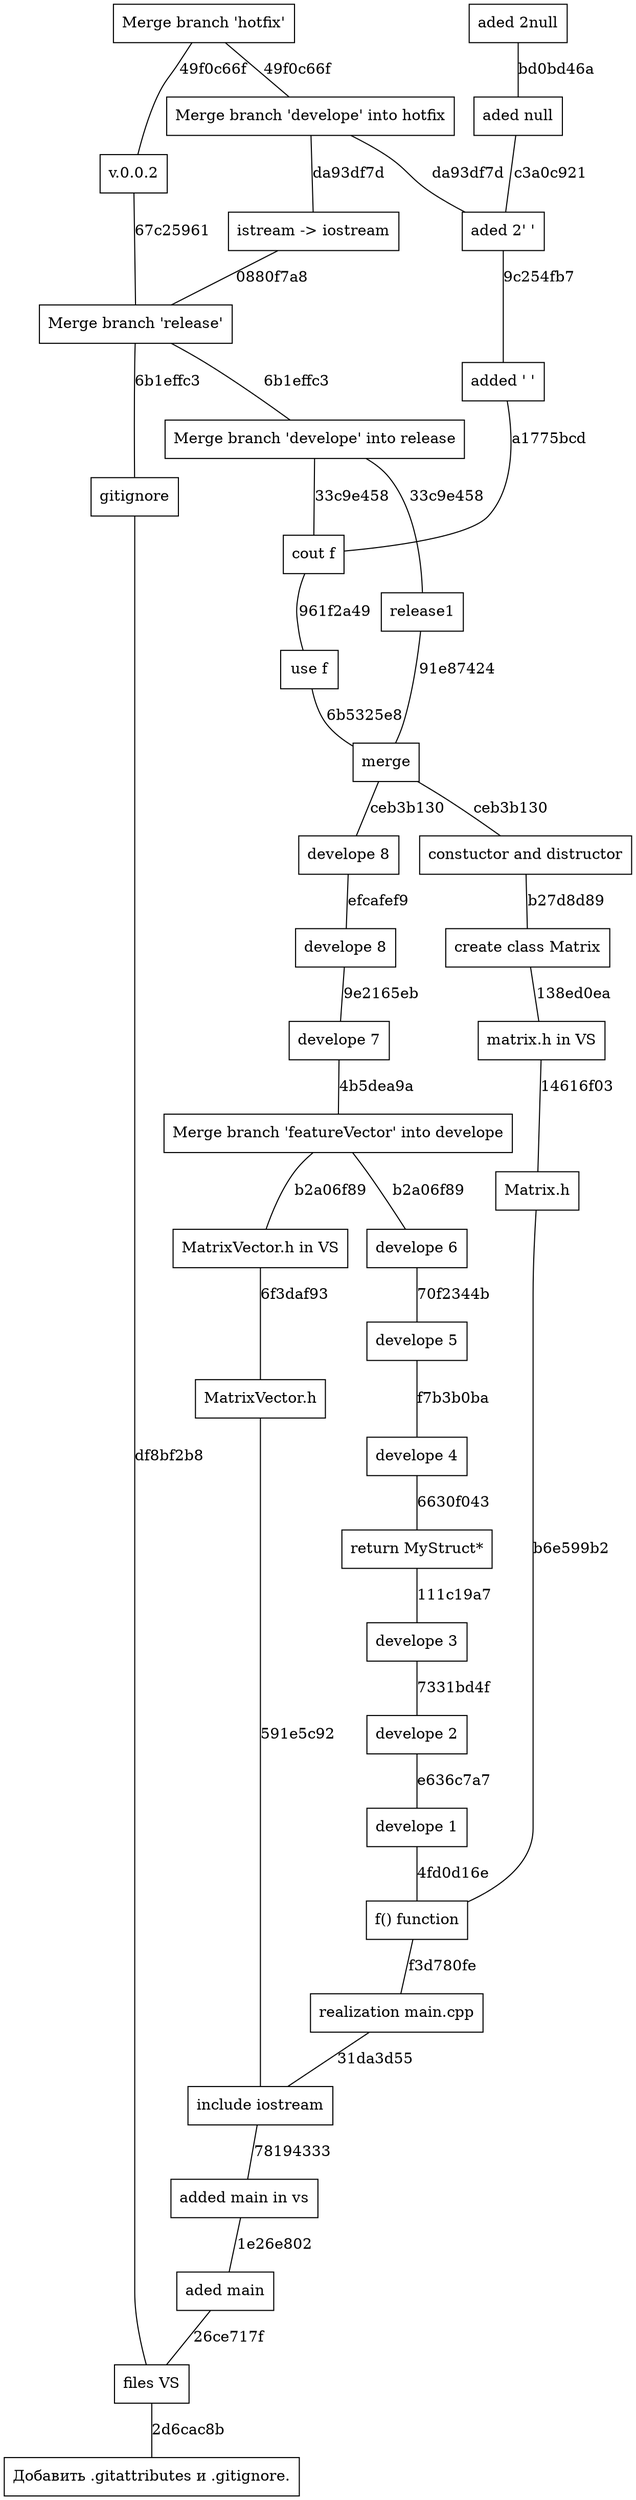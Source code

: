 graph {
	graph [layout=dot]
	node [shape=box]
	"01df682a9b83d4693848d9a408e0fc644bee233b" [label="Добавить .gitattributes и .gitignore."]
	"0880f7a8bf7073de4fe681294b436686d4280de4" [label="istream -> iostream"]
	"0880f7a8bf7073de4fe681294b436686d4280de4" -- "6b1effc3d769c3750d07581713e08ea5d59d41ac" [label="0880f7a8"]
	"111c19a77fc829dc62eac3a6de2d5638cbaa3c59" [label="return MyStruct*"]
	"111c19a77fc829dc62eac3a6de2d5638cbaa3c59" -- "7331bd4f434edcd340dd16b60d531eee78e90281" [label="111c19a7"]
	"138ed0ea4796b4c3c4758d960d49dac6086bfc33" [label="create class Matrix"]
	"138ed0ea4796b4c3c4758d960d49dac6086bfc33" -- "14616f0395153ac5d549c70680055b60ecfcb15c" [label="138ed0ea"]
	"14616f0395153ac5d549c70680055b60ecfcb15c" [label="matrix.h in VS"]
	"14616f0395153ac5d549c70680055b60ecfcb15c" -- b6e599b20055b326ef4d1b8a09d8f7c282ca738f [label="14616f03"]
	"1e26e80232367f5733303097b0d9b9c1ac9dfad3" [label="added main in vs"]
	"1e26e80232367f5733303097b0d9b9c1ac9dfad3" -- "26ce717f0d61e35fa838fa6849d761c181e1b7ff" [label="1e26e802"]
	"26ce717f0d61e35fa838fa6849d761c181e1b7ff" [label="aded main"]
	"26ce717f0d61e35fa838fa6849d761c181e1b7ff" -- "2d6cac8bc1b53e205ef0e63a00ca0cba5d4b75e5" [label="26ce717f"]
	"2d6cac8bc1b53e205ef0e63a00ca0cba5d4b75e5" [label="files VS"]
	"2d6cac8bc1b53e205ef0e63a00ca0cba5d4b75e5" -- "01df682a9b83d4693848d9a408e0fc644bee233b" [label="2d6cac8b"]
	"31da3d553d1666c63f3387624b5e130286cf4d98" [label="realization main.cpp"]
	"31da3d553d1666c63f3387624b5e130286cf4d98" -- "781943338c37ef1fd36c257c555a0523b6528341" [label="31da3d55"]
	"33c9e4583986b30c8e8ffbe0a73c9db352e1d513" [label="Merge branch 'develope' into release"]
	"33c9e4583986b30c8e8ffbe0a73c9db352e1d513" -- "91e87424a89c09705e4432dc590d256c82c82230" [label="33c9e458"]
	"33c9e4583986b30c8e8ffbe0a73c9db352e1d513" -- "961f2a49b79d0c066ccb6c4fc1da8b7158f030b9" [label="33c9e458"]
	"49f0c66f8562535c481b9a58fc00edef2f11902d" [label="Merge branch 'hotfix'"]
	"49f0c66f8562535c481b9a58fc00edef2f11902d" -- "67c25961ce1f090f46f6fb6f9914d80286723df6" [label="49f0c66f"]
	"49f0c66f8562535c481b9a58fc00edef2f11902d" -- da93df7d6870e3ef5e679af8be06eab36f673950 [label="49f0c66f"]
	"4b5dea9abbd3180ddfa01af69b741c65ead35c77" [label="develope 7"]
	"4b5dea9abbd3180ddfa01af69b741c65ead35c77" -- b2a06f89275f88bf321809b5c4588f4ea20bb508 [label="4b5dea9a"]
	"4fd0d16e8f41dd1a2849f4c7834a4585464a3244" [label="develope 1"]
	"4fd0d16e8f41dd1a2849f4c7834a4585464a3244" -- f3d780fee52c404c40615ab2d1041fc5557d978f [label="4fd0d16e"]
	"591e5c92ac40342676ab74ee5eda19d8d0706b4a" [label="MatrixVector.h"]
	"591e5c92ac40342676ab74ee5eda19d8d0706b4a" -- "781943338c37ef1fd36c257c555a0523b6528341" [label="591e5c92"]
	"6630f043c9a0bbd442aa115161aeb95860bd1cd6" [label="develope 4"]
	"6630f043c9a0bbd442aa115161aeb95860bd1cd6" -- "111c19a77fc829dc62eac3a6de2d5638cbaa3c59" [label="6630f043"]
	"67c25961ce1f090f46f6fb6f9914d80286723df6" [label="v.0.0.2"]
	"67c25961ce1f090f46f6fb6f9914d80286723df6" -- "6b1effc3d769c3750d07581713e08ea5d59d41ac" [label="67c25961"]
	"6b1effc3d769c3750d07581713e08ea5d59d41ac" [label="Merge branch 'release'"]
	"6b1effc3d769c3750d07581713e08ea5d59d41ac" -- df8bf2b88d3b08f752c952622987d31c4f4aeb21 [label="6b1effc3"]
	"6b1effc3d769c3750d07581713e08ea5d59d41ac" -- "33c9e4583986b30c8e8ffbe0a73c9db352e1d513" [label="6b1effc3"]
	"6b5325e844b9018a71cfa413df1c2b2c0485a669" [label="use f"]
	"6b5325e844b9018a71cfa413df1c2b2c0485a669" -- ceb3b1304bb3bc08e14a957abac79dd5e8012b93 [label="6b5325e8"]
	"6f3daf93c409f79d43458b174c8ba033b74109bc" [label="MatrixVector.h in VS"]
	"6f3daf93c409f79d43458b174c8ba033b74109bc" -- "591e5c92ac40342676ab74ee5eda19d8d0706b4a" [label="6f3daf93"]
	"70f2344b4165e56591e351e0f787d43a678c3f4a" [label="develope 6"]
	"70f2344b4165e56591e351e0f787d43a678c3f4a" -- f7b3b0ba3fc5df0e7f1222300d390737b6d0a634 [label="70f2344b"]
	"7331bd4f434edcd340dd16b60d531eee78e90281" [label="develope 3"]
	"7331bd4f434edcd340dd16b60d531eee78e90281" -- e636c7a746018c85b65de9b8a2efe178f939f4b2 [label="7331bd4f"]
	"781943338c37ef1fd36c257c555a0523b6528341" [label="include iostream"]
	"781943338c37ef1fd36c257c555a0523b6528341" -- "1e26e80232367f5733303097b0d9b9c1ac9dfad3" [label=78194333]
	"91e87424a89c09705e4432dc590d256c82c82230" [label=release1]
	"91e87424a89c09705e4432dc590d256c82c82230" -- ceb3b1304bb3bc08e14a957abac79dd5e8012b93 [label="91e87424"]
	"961f2a49b79d0c066ccb6c4fc1da8b7158f030b9" [label="cout f"]
	"961f2a49b79d0c066ccb6c4fc1da8b7158f030b9" -- "6b5325e844b9018a71cfa413df1c2b2c0485a669" [label="961f2a49"]
	"9c254fb75fb767fa35e472f2b1349634f63a6c64" [label="aded 2' '"]
	"9c254fb75fb767fa35e472f2b1349634f63a6c64" -- a1775bcd75e7ec1cef44bea148176c3581343a59 [label="9c254fb7"]
	"9e2165ebfcf55e9d8847ba40dfa15b04d8860087" [label="develope 8"]
	"9e2165ebfcf55e9d8847ba40dfa15b04d8860087" -- "4b5dea9abbd3180ddfa01af69b741c65ead35c77" [label="9e2165eb"]
	a1775bcd75e7ec1cef44bea148176c3581343a59 [label="added ' '"]
	a1775bcd75e7ec1cef44bea148176c3581343a59 -- "961f2a49b79d0c066ccb6c4fc1da8b7158f030b9" [label=a1775bcd]
	b27d8d89956bcc349b6320cd8b6e213f1e012cfc [label="constuctor and distructor"]
	b27d8d89956bcc349b6320cd8b6e213f1e012cfc -- "138ed0ea4796b4c3c4758d960d49dac6086bfc33" [label=b27d8d89]
	b2a06f89275f88bf321809b5c4588f4ea20bb508 [label="Merge branch 'featureVector' into develope"]
	b2a06f89275f88bf321809b5c4588f4ea20bb508 -- "70f2344b4165e56591e351e0f787d43a678c3f4a" [label=b2a06f89]
	b2a06f89275f88bf321809b5c4588f4ea20bb508 -- "6f3daf93c409f79d43458b174c8ba033b74109bc" [label=b2a06f89]
	b6e599b20055b326ef4d1b8a09d8f7c282ca738f [label="Matrix.h"]
	b6e599b20055b326ef4d1b8a09d8f7c282ca738f -- f3d780fee52c404c40615ab2d1041fc5557d978f [label=b6e599b2]
	bd0bd46a564ef2a4e954ab0348056ea9ea13a720 [label="aded 2null"]
	bd0bd46a564ef2a4e954ab0348056ea9ea13a720 -- c3a0c921731a84dcc6fc357d72f72b172f68ffb1 [label=bd0bd46a]
	c3a0c921731a84dcc6fc357d72f72b172f68ffb1 [label="aded null"]
	c3a0c921731a84dcc6fc357d72f72b172f68ffb1 -- "9c254fb75fb767fa35e472f2b1349634f63a6c64" [label=c3a0c921]
	ceb3b1304bb3bc08e14a957abac79dd5e8012b93 [label=merge]
	ceb3b1304bb3bc08e14a957abac79dd5e8012b93 -- efcafef9626e92506d758b003b3b4f702128797d [label=ceb3b130]
	ceb3b1304bb3bc08e14a957abac79dd5e8012b93 -- b27d8d89956bcc349b6320cd8b6e213f1e012cfc [label=ceb3b130]
	da93df7d6870e3ef5e679af8be06eab36f673950 [label="Merge branch 'develope' into hotfix"]
	da93df7d6870e3ef5e679af8be06eab36f673950 -- "0880f7a8bf7073de4fe681294b436686d4280de4" [label=da93df7d]
	da93df7d6870e3ef5e679af8be06eab36f673950 -- "9c254fb75fb767fa35e472f2b1349634f63a6c64" [label=da93df7d]
	df8bf2b88d3b08f752c952622987d31c4f4aeb21 [label=gitignore]
	df8bf2b88d3b08f752c952622987d31c4f4aeb21 -- "2d6cac8bc1b53e205ef0e63a00ca0cba5d4b75e5" [label=df8bf2b8]
	e636c7a746018c85b65de9b8a2efe178f939f4b2 [label="develope 2"]
	e636c7a746018c85b65de9b8a2efe178f939f4b2 -- "4fd0d16e8f41dd1a2849f4c7834a4585464a3244" [label=e636c7a7]
	efcafef9626e92506d758b003b3b4f702128797d [label="develope 8"]
	efcafef9626e92506d758b003b3b4f702128797d -- "9e2165ebfcf55e9d8847ba40dfa15b04d8860087" [label=efcafef9]
	f3d780fee52c404c40615ab2d1041fc5557d978f [label="f() function"]
	f3d780fee52c404c40615ab2d1041fc5557d978f -- "31da3d553d1666c63f3387624b5e130286cf4d98" [label=f3d780fe]
	f7b3b0ba3fc5df0e7f1222300d390737b6d0a634 [label="develope 5"]
	f7b3b0ba3fc5df0e7f1222300d390737b6d0a634 -- "6630f043c9a0bbd442aa115161aeb95860bd1cd6" [label=f7b3b0ba]
}
